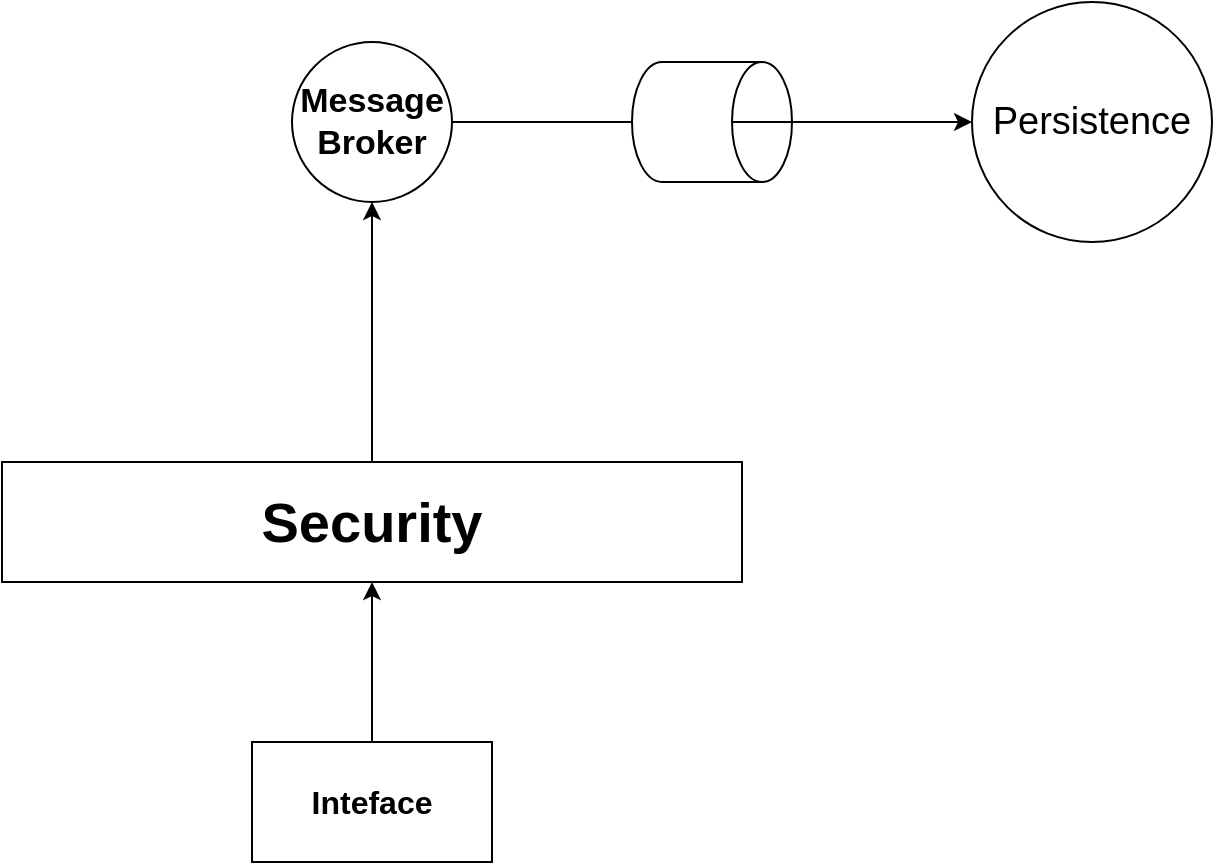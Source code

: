 <mxfile version="23.0.0" type="github">
  <diagram name="Page-1" id="aw1kF2ClHSuzMisNuT3q">
    <mxGraphModel dx="1562" dy="854" grid="1" gridSize="10" guides="1" tooltips="1" connect="1" arrows="1" fold="1" page="1" pageScale="1" pageWidth="850" pageHeight="1100" math="0" shadow="0">
      <root>
        <mxCell id="0" />
        <mxCell id="1" parent="0" />
        <mxCell id="mHnYnJppGd2XNZrP2Ain-1" value="&lt;font style=&quot;font-size: 19px;&quot;&gt;Persistence&lt;/font&gt;" style="ellipse;whiteSpace=wrap;html=1;aspect=fixed;" vertex="1" parent="1">
          <mxGeometry x="610" y="170" width="120" height="120" as="geometry" />
        </mxCell>
        <mxCell id="mHnYnJppGd2XNZrP2Ain-2" value="&lt;div style=&quot;font-size: 17px;&quot;&gt;&lt;b&gt;&lt;font style=&quot;font-size: 17px;&quot;&gt;Message&lt;/font&gt;&lt;/b&gt;&lt;/div&gt;&lt;div style=&quot;font-size: 17px;&quot;&gt;&lt;b&gt;&lt;font style=&quot;font-size: 17px;&quot;&gt;Broker&lt;font style=&quot;font-size: 17px;&quot;&gt;&lt;br&gt;&lt;/font&gt;&lt;/font&gt;&lt;/b&gt;&lt;/div&gt;" style="ellipse;whiteSpace=wrap;html=1;aspect=fixed;" vertex="1" parent="1">
          <mxGeometry x="270" y="190" width="80" height="80" as="geometry" />
        </mxCell>
        <mxCell id="mHnYnJppGd2XNZrP2Ain-3" value="" style="shape=cylinder3;whiteSpace=wrap;html=1;boundedLbl=1;backgroundOutline=1;size=15;rotation=90;" vertex="1" parent="1">
          <mxGeometry x="450" y="190" width="60" height="80" as="geometry" />
        </mxCell>
        <mxCell id="mHnYnJppGd2XNZrP2Ain-5" value="" style="endArrow=classic;html=1;rounded=0;entryX=0;entryY=0.5;entryDx=0;entryDy=0;" edge="1" parent="1" target="mHnYnJppGd2XNZrP2Ain-1">
          <mxGeometry width="50" height="50" relative="1" as="geometry">
            <mxPoint x="490" y="230" as="sourcePoint" />
            <mxPoint x="450" y="410" as="targetPoint" />
          </mxGeometry>
        </mxCell>
        <mxCell id="mHnYnJppGd2XNZrP2Ain-6" value="" style="endArrow=none;html=1;rounded=0;entryX=0.5;entryY=1;entryDx=0;entryDy=0;entryPerimeter=0;exitX=1;exitY=0.5;exitDx=0;exitDy=0;" edge="1" parent="1" source="mHnYnJppGd2XNZrP2Ain-2" target="mHnYnJppGd2XNZrP2Ain-3">
          <mxGeometry width="50" height="50" relative="1" as="geometry">
            <mxPoint x="400" y="460" as="sourcePoint" />
            <mxPoint x="450" y="410" as="targetPoint" />
          </mxGeometry>
        </mxCell>
        <mxCell id="mHnYnJppGd2XNZrP2Ain-7" value="&lt;font style=&quot;font-size: 16px;&quot;&gt;&lt;b&gt;Inteface&lt;/b&gt;&lt;/font&gt;" style="rounded=0;whiteSpace=wrap;html=1;" vertex="1" parent="1">
          <mxGeometry x="250" y="540" width="120" height="60" as="geometry" />
        </mxCell>
        <mxCell id="mHnYnJppGd2XNZrP2Ain-8" value="&lt;font style=&quot;font-size: 28px;&quot;&gt;&lt;b&gt;Security &lt;/b&gt;&lt;br&gt;&lt;/font&gt;" style="rounded=0;whiteSpace=wrap;html=1;" vertex="1" parent="1">
          <mxGeometry x="125" y="400" width="370" height="60" as="geometry" />
        </mxCell>
        <mxCell id="mHnYnJppGd2XNZrP2Ain-9" value="" style="endArrow=classic;html=1;rounded=0;entryX=0.5;entryY=1;entryDx=0;entryDy=0;exitX=0.5;exitY=0;exitDx=0;exitDy=0;" edge="1" parent="1" source="mHnYnJppGd2XNZrP2Ain-8" target="mHnYnJppGd2XNZrP2Ain-2">
          <mxGeometry width="50" height="50" relative="1" as="geometry">
            <mxPoint x="400" y="460" as="sourcePoint" />
            <mxPoint x="450" y="410" as="targetPoint" />
          </mxGeometry>
        </mxCell>
        <mxCell id="mHnYnJppGd2XNZrP2Ain-11" value="" style="endArrow=classic;html=1;rounded=0;exitX=0.5;exitY=0;exitDx=0;exitDy=0;entryX=0.5;entryY=1;entryDx=0;entryDy=0;" edge="1" parent="1" source="mHnYnJppGd2XNZrP2Ain-7" target="mHnYnJppGd2XNZrP2Ain-8">
          <mxGeometry width="50" height="50" relative="1" as="geometry">
            <mxPoint x="400" y="460" as="sourcePoint" />
            <mxPoint x="450" y="410" as="targetPoint" />
          </mxGeometry>
        </mxCell>
      </root>
    </mxGraphModel>
  </diagram>
</mxfile>
